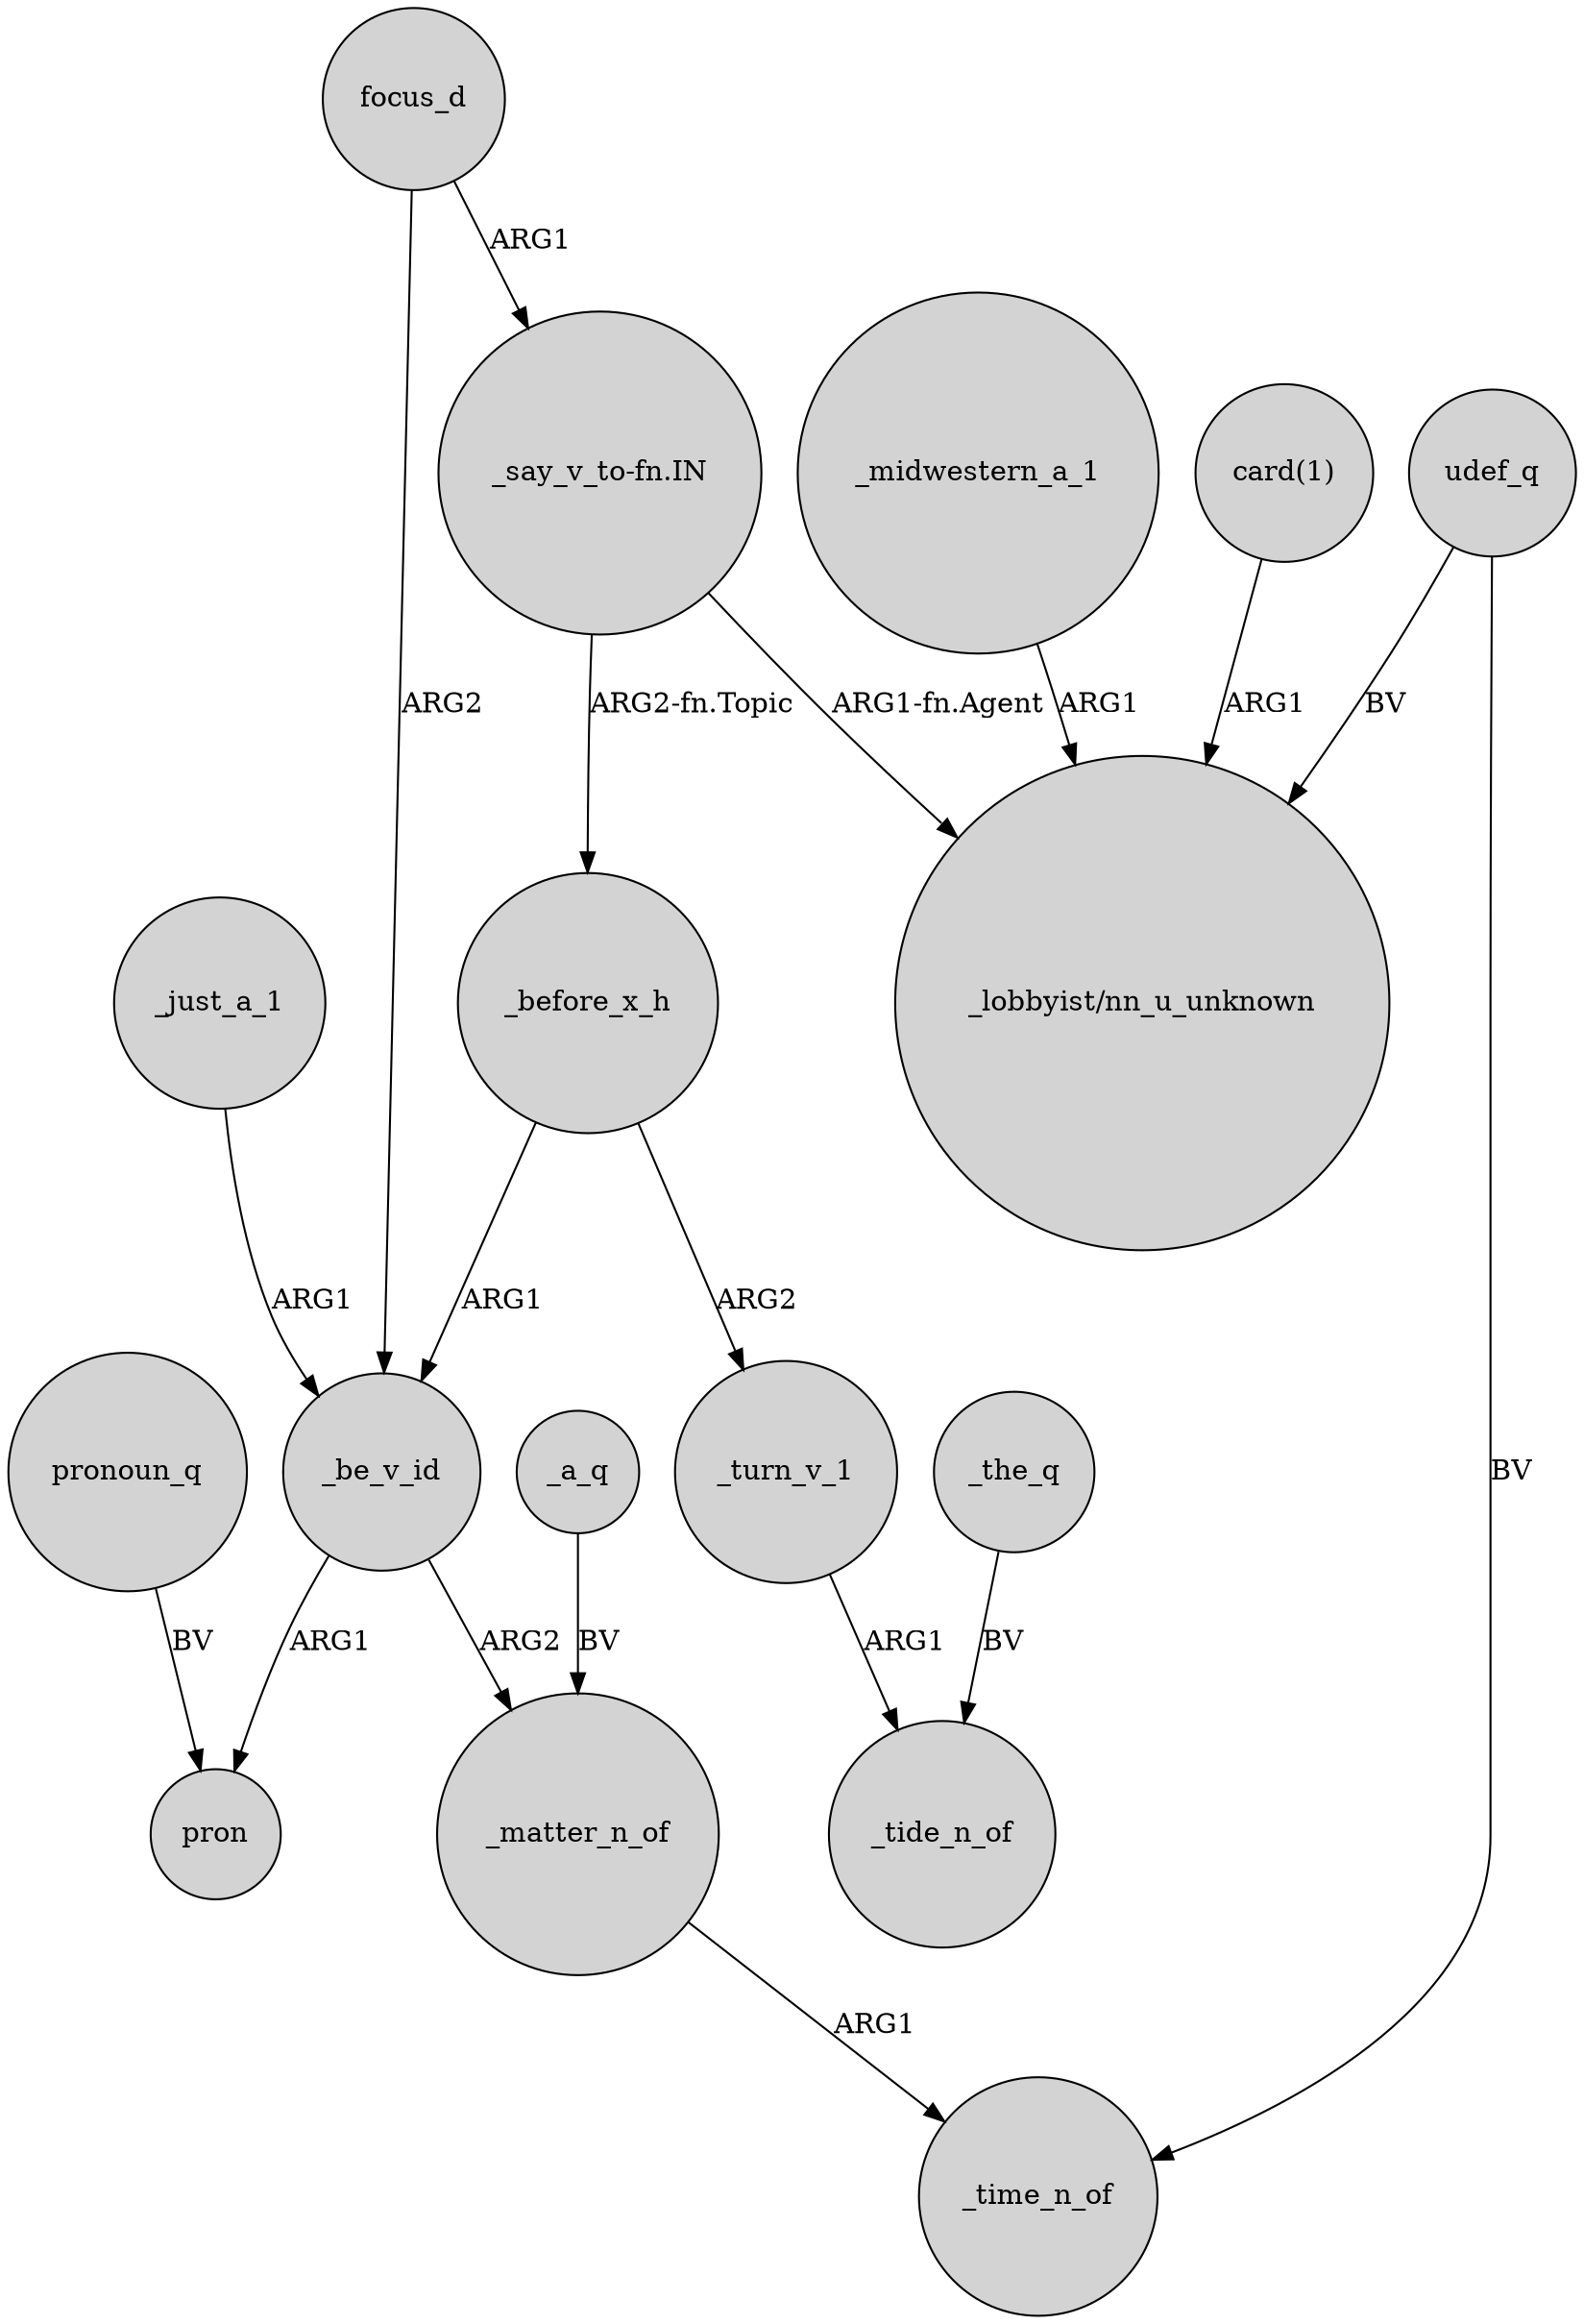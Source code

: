 digraph {
	node [shape=circle style=filled]
	focus_d -> _be_v_id [label=ARG2]
	_before_x_h -> _turn_v_1 [label=ARG2]
	_before_x_h -> _be_v_id [label=ARG1]
	_turn_v_1 -> _tide_n_of [label=ARG1]
	_just_a_1 -> _be_v_id [label=ARG1]
	_midwestern_a_1 -> "_lobbyist/nn_u_unknown" [label=ARG1]
	udef_q -> "_lobbyist/nn_u_unknown" [label=BV]
	udef_q -> _time_n_of [label=BV]
	_the_q -> _tide_n_of [label=BV]
	_be_v_id -> pron [label=ARG1]
	_be_v_id -> _matter_n_of [label=ARG2]
	_a_q -> _matter_n_of [label=BV]
	"_say_v_to-fn.IN" -> "_lobbyist/nn_u_unknown" [label="ARG1-fn.Agent"]
	"card(1)" -> "_lobbyist/nn_u_unknown" [label=ARG1]
	_matter_n_of -> _time_n_of [label=ARG1]
	focus_d -> "_say_v_to-fn.IN" [label=ARG1]
	"_say_v_to-fn.IN" -> _before_x_h [label="ARG2-fn.Topic"]
	pronoun_q -> pron [label=BV]
}
